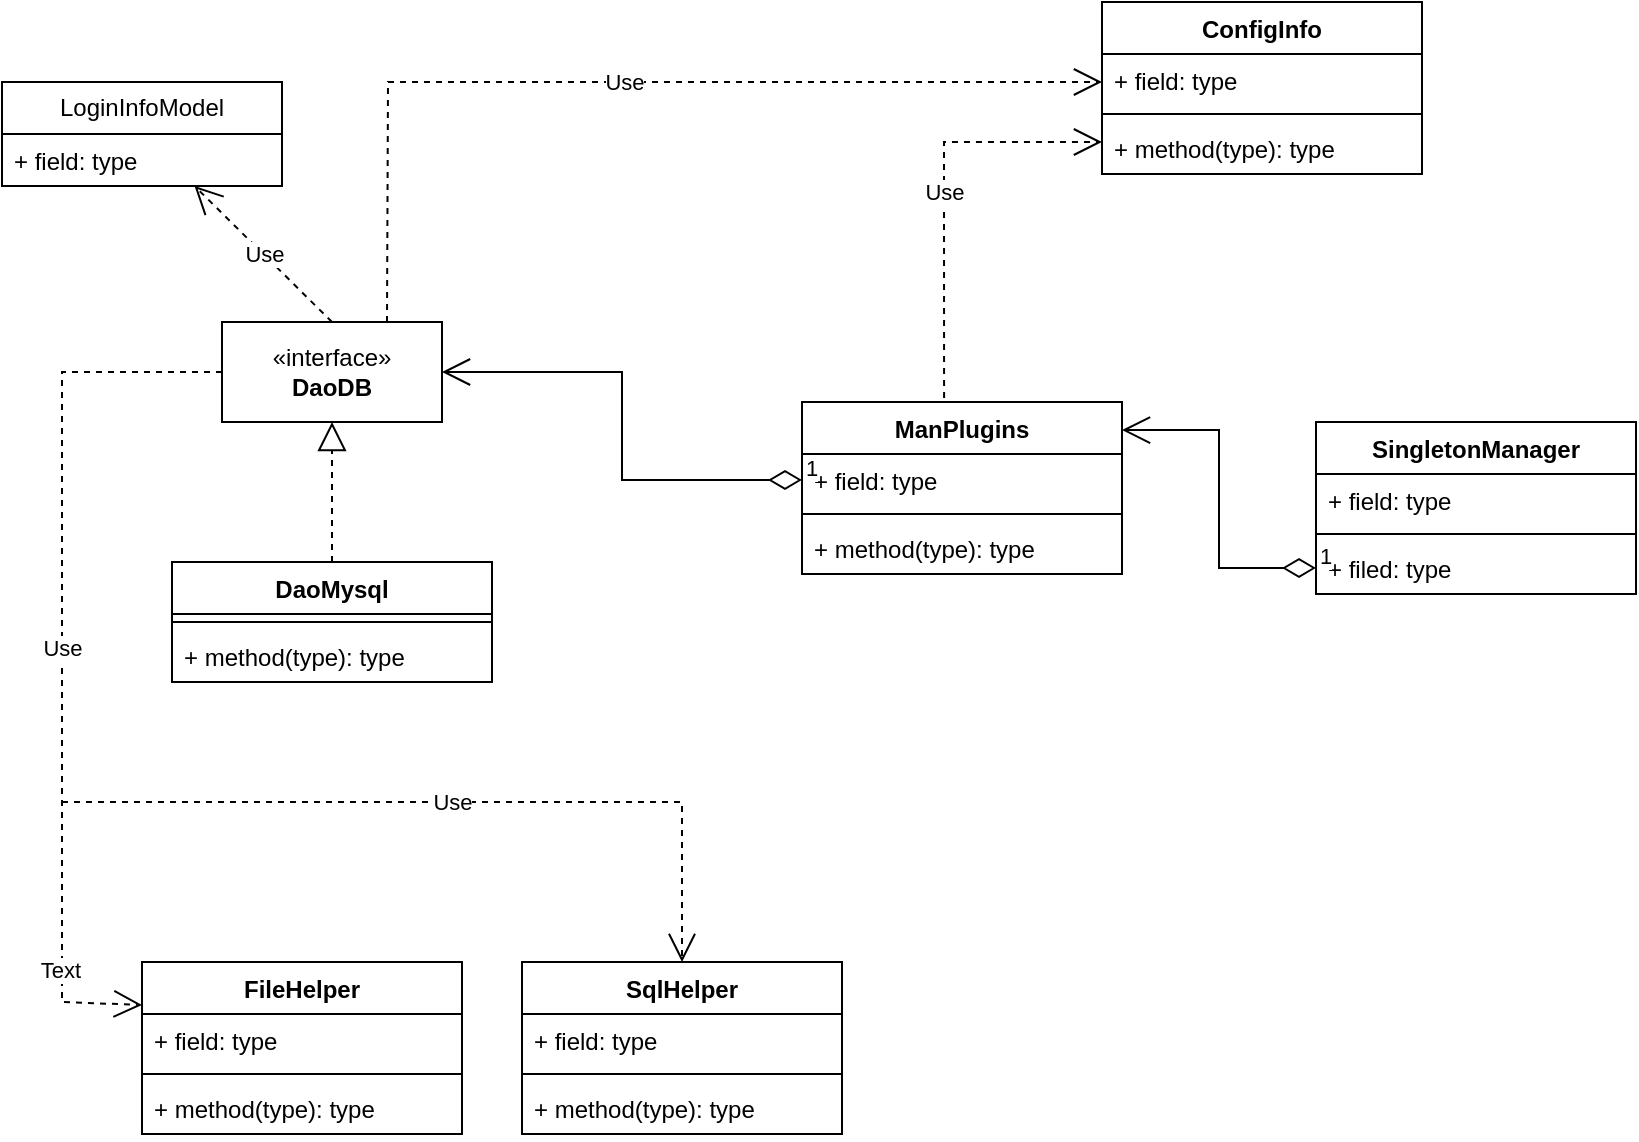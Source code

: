 <mxfile version="24.5.3" type="github">
  <diagram id="C5RBs43oDa-KdzZeNtuy" name="Page-1">
    <mxGraphModel dx="1012" dy="671" grid="1" gridSize="10" guides="1" tooltips="1" connect="1" arrows="1" fold="1" page="1" pageScale="1" pageWidth="827" pageHeight="1169" math="0" shadow="0">
      <root>
        <mxCell id="WIyWlLk6GJQsqaUBKTNV-0" />
        <mxCell id="WIyWlLk6GJQsqaUBKTNV-1" parent="WIyWlLk6GJQsqaUBKTNV-0" />
        <mxCell id="FUvRuDuSsmwuIbtHVV3T-0" value="«interface»&lt;br&gt;&lt;b&gt;DaoDB&lt;/b&gt;" style="html=1;whiteSpace=wrap;" parent="WIyWlLk6GJQsqaUBKTNV-1" vertex="1">
          <mxGeometry x="120" y="160" width="110" height="50" as="geometry" />
        </mxCell>
        <mxCell id="FUvRuDuSsmwuIbtHVV3T-1" value="DaoMysql" style="swimlane;fontStyle=1;align=center;verticalAlign=top;childLayout=stackLayout;horizontal=1;startSize=26;horizontalStack=0;resizeParent=1;resizeParentMax=0;resizeLast=0;collapsible=1;marginBottom=0;whiteSpace=wrap;html=1;" parent="WIyWlLk6GJQsqaUBKTNV-1" vertex="1">
          <mxGeometry x="95" y="280" width="160" height="60" as="geometry" />
        </mxCell>
        <mxCell id="FUvRuDuSsmwuIbtHVV3T-3" value="" style="line;strokeWidth=1;fillColor=none;align=left;verticalAlign=middle;spacingTop=-1;spacingLeft=3;spacingRight=3;rotatable=0;labelPosition=right;points=[];portConstraint=eastwest;strokeColor=inherit;" parent="FUvRuDuSsmwuIbtHVV3T-1" vertex="1">
          <mxGeometry y="26" width="160" height="8" as="geometry" />
        </mxCell>
        <mxCell id="FUvRuDuSsmwuIbtHVV3T-4" value="+ method(type): type" style="text;strokeColor=none;fillColor=none;align=left;verticalAlign=top;spacingLeft=4;spacingRight=4;overflow=hidden;rotatable=0;points=[[0,0.5],[1,0.5]];portConstraint=eastwest;whiteSpace=wrap;html=1;" parent="FUvRuDuSsmwuIbtHVV3T-1" vertex="1">
          <mxGeometry y="34" width="160" height="26" as="geometry" />
        </mxCell>
        <mxCell id="FUvRuDuSsmwuIbtHVV3T-6" value="" style="endArrow=block;dashed=1;endFill=0;endSize=12;html=1;rounded=0;entryX=0.5;entryY=1;entryDx=0;entryDy=0;exitX=0.5;exitY=0;exitDx=0;exitDy=0;" parent="WIyWlLk6GJQsqaUBKTNV-1" source="FUvRuDuSsmwuIbtHVV3T-1" target="FUvRuDuSsmwuIbtHVV3T-0" edge="1">
          <mxGeometry width="160" relative="1" as="geometry">
            <mxPoint x="120" y="390" as="sourcePoint" />
            <mxPoint x="-20" y="390" as="targetPoint" />
          </mxGeometry>
        </mxCell>
        <mxCell id="FUvRuDuSsmwuIbtHVV3T-7" value="LoginInfoModel" style="swimlane;fontStyle=0;childLayout=stackLayout;horizontal=1;startSize=26;fillColor=none;horizontalStack=0;resizeParent=1;resizeParentMax=0;resizeLast=0;collapsible=1;marginBottom=0;whiteSpace=wrap;html=1;" parent="WIyWlLk6GJQsqaUBKTNV-1" vertex="1">
          <mxGeometry x="10" y="40" width="140" height="52" as="geometry" />
        </mxCell>
        <mxCell id="FUvRuDuSsmwuIbtHVV3T-10" value="+ field: type" style="text;strokeColor=none;fillColor=none;align=left;verticalAlign=top;spacingLeft=4;spacingRight=4;overflow=hidden;rotatable=0;points=[[0,0.5],[1,0.5]];portConstraint=eastwest;whiteSpace=wrap;html=1;" parent="FUvRuDuSsmwuIbtHVV3T-7" vertex="1">
          <mxGeometry y="26" width="140" height="26" as="geometry" />
        </mxCell>
        <mxCell id="FUvRuDuSsmwuIbtHVV3T-11" value="Use" style="endArrow=open;endSize=12;dashed=1;html=1;rounded=0;exitX=0.5;exitY=0;exitDx=0;exitDy=0;" parent="WIyWlLk6GJQsqaUBKTNV-1" source="FUvRuDuSsmwuIbtHVV3T-0" target="FUvRuDuSsmwuIbtHVV3T-7" edge="1">
          <mxGeometry width="160" relative="1" as="geometry">
            <mxPoint x="230" y="120" as="sourcePoint" />
            <mxPoint x="390" y="120" as="targetPoint" />
          </mxGeometry>
        </mxCell>
        <mxCell id="FUvRuDuSsmwuIbtHVV3T-17" value="ManPlugins&lt;div&gt;&lt;br&gt;&lt;/div&gt;" style="swimlane;fontStyle=1;align=center;verticalAlign=top;childLayout=stackLayout;horizontal=1;startSize=26;horizontalStack=0;resizeParent=1;resizeParentMax=0;resizeLast=0;collapsible=1;marginBottom=0;whiteSpace=wrap;html=1;" parent="WIyWlLk6GJQsqaUBKTNV-1" vertex="1">
          <mxGeometry x="410" y="200" width="160" height="86" as="geometry" />
        </mxCell>
        <mxCell id="FUvRuDuSsmwuIbtHVV3T-18" value="+ field: type" style="text;strokeColor=none;fillColor=none;align=left;verticalAlign=top;spacingLeft=4;spacingRight=4;overflow=hidden;rotatable=0;points=[[0,0.5],[1,0.5]];portConstraint=eastwest;whiteSpace=wrap;html=1;" parent="FUvRuDuSsmwuIbtHVV3T-17" vertex="1">
          <mxGeometry y="26" width="160" height="26" as="geometry" />
        </mxCell>
        <mxCell id="FUvRuDuSsmwuIbtHVV3T-19" value="" style="line;strokeWidth=1;fillColor=none;align=left;verticalAlign=middle;spacingTop=-1;spacingLeft=3;spacingRight=3;rotatable=0;labelPosition=right;points=[];portConstraint=eastwest;strokeColor=inherit;" parent="FUvRuDuSsmwuIbtHVV3T-17" vertex="1">
          <mxGeometry y="52" width="160" height="8" as="geometry" />
        </mxCell>
        <mxCell id="FUvRuDuSsmwuIbtHVV3T-20" value="+ method(type): type" style="text;strokeColor=none;fillColor=none;align=left;verticalAlign=top;spacingLeft=4;spacingRight=4;overflow=hidden;rotatable=0;points=[[0,0.5],[1,0.5]];portConstraint=eastwest;whiteSpace=wrap;html=1;" parent="FUvRuDuSsmwuIbtHVV3T-17" vertex="1">
          <mxGeometry y="60" width="160" height="26" as="geometry" />
        </mxCell>
        <mxCell id="FUvRuDuSsmwuIbtHVV3T-22" value="SingletonManager&lt;div&gt;&lt;br&gt;&lt;/div&gt;" style="swimlane;fontStyle=1;align=center;verticalAlign=top;childLayout=stackLayout;horizontal=1;startSize=26;horizontalStack=0;resizeParent=1;resizeParentMax=0;resizeLast=0;collapsible=1;marginBottom=0;whiteSpace=wrap;html=1;" parent="WIyWlLk6GJQsqaUBKTNV-1" vertex="1">
          <mxGeometry x="667" y="210" width="160" height="86" as="geometry" />
        </mxCell>
        <mxCell id="FUvRuDuSsmwuIbtHVV3T-23" value="+ field: type" style="text;strokeColor=none;fillColor=none;align=left;verticalAlign=top;spacingLeft=4;spacingRight=4;overflow=hidden;rotatable=0;points=[[0,0.5],[1,0.5]];portConstraint=eastwest;whiteSpace=wrap;html=1;" parent="FUvRuDuSsmwuIbtHVV3T-22" vertex="1">
          <mxGeometry y="26" width="160" height="26" as="geometry" />
        </mxCell>
        <mxCell id="FUvRuDuSsmwuIbtHVV3T-24" value="" style="line;strokeWidth=1;fillColor=none;align=left;verticalAlign=middle;spacingTop=-1;spacingLeft=3;spacingRight=3;rotatable=0;labelPosition=right;points=[];portConstraint=eastwest;strokeColor=inherit;" parent="FUvRuDuSsmwuIbtHVV3T-22" vertex="1">
          <mxGeometry y="52" width="160" height="8" as="geometry" />
        </mxCell>
        <mxCell id="FUvRuDuSsmwuIbtHVV3T-25" value="+ filed: type" style="text;strokeColor=none;fillColor=none;align=left;verticalAlign=top;spacingLeft=4;spacingRight=4;overflow=hidden;rotatable=0;points=[[0,0.5],[1,0.5]];portConstraint=eastwest;whiteSpace=wrap;html=1;" parent="FUvRuDuSsmwuIbtHVV3T-22" vertex="1">
          <mxGeometry y="60" width="160" height="26" as="geometry" />
        </mxCell>
        <mxCell id="FUvRuDuSsmwuIbtHVV3T-27" value="1" style="endArrow=open;html=1;endSize=12;startArrow=diamondThin;startSize=14;startFill=0;edgeStyle=orthogonalEdgeStyle;align=left;verticalAlign=bottom;rounded=0;entryX=1;entryY=0.163;entryDx=0;entryDy=0;entryPerimeter=0;exitX=0;exitY=0.5;exitDx=0;exitDy=0;" parent="WIyWlLk6GJQsqaUBKTNV-1" source="FUvRuDuSsmwuIbtHVV3T-25" target="FUvRuDuSsmwuIbtHVV3T-17" edge="1">
          <mxGeometry x="-1" y="3" relative="1" as="geometry">
            <mxPoint x="600" y="270" as="sourcePoint" />
            <mxPoint x="780" y="330" as="targetPoint" />
          </mxGeometry>
        </mxCell>
        <mxCell id="FUvRuDuSsmwuIbtHVV3T-28" value="FileHelper" style="swimlane;fontStyle=1;align=center;verticalAlign=top;childLayout=stackLayout;horizontal=1;startSize=26;horizontalStack=0;resizeParent=1;resizeParentMax=0;resizeLast=0;collapsible=1;marginBottom=0;whiteSpace=wrap;html=1;" parent="WIyWlLk6GJQsqaUBKTNV-1" vertex="1">
          <mxGeometry x="80" y="480" width="160" height="86" as="geometry" />
        </mxCell>
        <mxCell id="FUvRuDuSsmwuIbtHVV3T-29" value="+ field: type" style="text;strokeColor=none;fillColor=none;align=left;verticalAlign=top;spacingLeft=4;spacingRight=4;overflow=hidden;rotatable=0;points=[[0,0.5],[1,0.5]];portConstraint=eastwest;whiteSpace=wrap;html=1;" parent="FUvRuDuSsmwuIbtHVV3T-28" vertex="1">
          <mxGeometry y="26" width="160" height="26" as="geometry" />
        </mxCell>
        <mxCell id="FUvRuDuSsmwuIbtHVV3T-30" value="" style="line;strokeWidth=1;fillColor=none;align=left;verticalAlign=middle;spacingTop=-1;spacingLeft=3;spacingRight=3;rotatable=0;labelPosition=right;points=[];portConstraint=eastwest;strokeColor=inherit;" parent="FUvRuDuSsmwuIbtHVV3T-28" vertex="1">
          <mxGeometry y="52" width="160" height="8" as="geometry" />
        </mxCell>
        <mxCell id="FUvRuDuSsmwuIbtHVV3T-31" value="+ method(type): type" style="text;strokeColor=none;fillColor=none;align=left;verticalAlign=top;spacingLeft=4;spacingRight=4;overflow=hidden;rotatable=0;points=[[0,0.5],[1,0.5]];portConstraint=eastwest;whiteSpace=wrap;html=1;" parent="FUvRuDuSsmwuIbtHVV3T-28" vertex="1">
          <mxGeometry y="60" width="160" height="26" as="geometry" />
        </mxCell>
        <mxCell id="FUvRuDuSsmwuIbtHVV3T-33" value="SqlHelper" style="swimlane;fontStyle=1;align=center;verticalAlign=top;childLayout=stackLayout;horizontal=1;startSize=26;horizontalStack=0;resizeParent=1;resizeParentMax=0;resizeLast=0;collapsible=1;marginBottom=0;whiteSpace=wrap;html=1;" parent="WIyWlLk6GJQsqaUBKTNV-1" vertex="1">
          <mxGeometry x="270" y="480" width="160" height="86" as="geometry" />
        </mxCell>
        <mxCell id="FUvRuDuSsmwuIbtHVV3T-34" value="+ field: type" style="text;strokeColor=none;fillColor=none;align=left;verticalAlign=top;spacingLeft=4;spacingRight=4;overflow=hidden;rotatable=0;points=[[0,0.5],[1,0.5]];portConstraint=eastwest;whiteSpace=wrap;html=1;" parent="FUvRuDuSsmwuIbtHVV3T-33" vertex="1">
          <mxGeometry y="26" width="160" height="26" as="geometry" />
        </mxCell>
        <mxCell id="FUvRuDuSsmwuIbtHVV3T-35" value="" style="line;strokeWidth=1;fillColor=none;align=left;verticalAlign=middle;spacingTop=-1;spacingLeft=3;spacingRight=3;rotatable=0;labelPosition=right;points=[];portConstraint=eastwest;strokeColor=inherit;" parent="FUvRuDuSsmwuIbtHVV3T-33" vertex="1">
          <mxGeometry y="52" width="160" height="8" as="geometry" />
        </mxCell>
        <mxCell id="FUvRuDuSsmwuIbtHVV3T-36" value="+ method(type): type" style="text;strokeColor=none;fillColor=none;align=left;verticalAlign=top;spacingLeft=4;spacingRight=4;overflow=hidden;rotatable=0;points=[[0,0.5],[1,0.5]];portConstraint=eastwest;whiteSpace=wrap;html=1;" parent="FUvRuDuSsmwuIbtHVV3T-33" vertex="1">
          <mxGeometry y="60" width="160" height="26" as="geometry" />
        </mxCell>
        <mxCell id="FUvRuDuSsmwuIbtHVV3T-37" value="Use" style="endArrow=open;endSize=12;dashed=1;html=1;rounded=0;exitX=0;exitY=0.5;exitDx=0;exitDy=0;entryX=0;entryY=0.25;entryDx=0;entryDy=0;" parent="WIyWlLk6GJQsqaUBKTNV-1" source="FUvRuDuSsmwuIbtHVV3T-0" target="FUvRuDuSsmwuIbtHVV3T-28" edge="1">
          <mxGeometry width="160" relative="1" as="geometry">
            <mxPoint x="110" y="410" as="sourcePoint" />
            <mxPoint x="40" y="530" as="targetPoint" />
            <Array as="points">
              <mxPoint x="40" y="185" />
              <mxPoint x="40" y="500" />
            </Array>
          </mxGeometry>
        </mxCell>
        <mxCell id="FUvRuDuSsmwuIbtHVV3T-38" value="Text" style="edgeLabel;html=1;align=center;verticalAlign=middle;resizable=0;points=[];" parent="FUvRuDuSsmwuIbtHVV3T-37" vertex="1" connectable="0">
          <mxGeometry x="0.743" y="-1" relative="1" as="geometry">
            <mxPoint as="offset" />
          </mxGeometry>
        </mxCell>
        <mxCell id="FUvRuDuSsmwuIbtHVV3T-40" value="Use" style="endArrow=open;endSize=12;dashed=1;html=1;rounded=0;entryX=0.5;entryY=0;entryDx=0;entryDy=0;" parent="WIyWlLk6GJQsqaUBKTNV-1" target="FUvRuDuSsmwuIbtHVV3T-33" edge="1">
          <mxGeometry width="160" relative="1" as="geometry">
            <mxPoint x="40" y="400" as="sourcePoint" />
            <mxPoint x="360" y="400" as="targetPoint" />
            <Array as="points">
              <mxPoint x="350" y="400" />
            </Array>
          </mxGeometry>
        </mxCell>
        <mxCell id="JcCuCVBDQ1nhcZbeCSK--0" value="1" style="endArrow=open;html=1;endSize=12;startArrow=diamondThin;startSize=14;startFill=0;edgeStyle=orthogonalEdgeStyle;align=left;verticalAlign=bottom;rounded=0;exitX=0;exitY=0.5;exitDx=0;exitDy=0;entryX=1;entryY=0.5;entryDx=0;entryDy=0;" edge="1" parent="WIyWlLk6GJQsqaUBKTNV-1" source="FUvRuDuSsmwuIbtHVV3T-18" target="FUvRuDuSsmwuIbtHVV3T-0">
          <mxGeometry x="-1" y="3" relative="1" as="geometry">
            <mxPoint x="380" y="190" as="sourcePoint" />
            <mxPoint x="540" y="190" as="targetPoint" />
          </mxGeometry>
        </mxCell>
        <mxCell id="JcCuCVBDQ1nhcZbeCSK--1" value="ConfigInfo&lt;div&gt;&lt;br&gt;&lt;/div&gt;" style="swimlane;fontStyle=1;align=center;verticalAlign=top;childLayout=stackLayout;horizontal=1;startSize=26;horizontalStack=0;resizeParent=1;resizeParentMax=0;resizeLast=0;collapsible=1;marginBottom=0;whiteSpace=wrap;html=1;" vertex="1" parent="WIyWlLk6GJQsqaUBKTNV-1">
          <mxGeometry x="560" width="160" height="86" as="geometry" />
        </mxCell>
        <mxCell id="JcCuCVBDQ1nhcZbeCSK--2" value="+ field: type" style="text;strokeColor=none;fillColor=none;align=left;verticalAlign=top;spacingLeft=4;spacingRight=4;overflow=hidden;rotatable=0;points=[[0,0.5],[1,0.5]];portConstraint=eastwest;whiteSpace=wrap;html=1;" vertex="1" parent="JcCuCVBDQ1nhcZbeCSK--1">
          <mxGeometry y="26" width="160" height="26" as="geometry" />
        </mxCell>
        <mxCell id="JcCuCVBDQ1nhcZbeCSK--3" value="" style="line;strokeWidth=1;fillColor=none;align=left;verticalAlign=middle;spacingTop=-1;spacingLeft=3;spacingRight=3;rotatable=0;labelPosition=right;points=[];portConstraint=eastwest;strokeColor=inherit;" vertex="1" parent="JcCuCVBDQ1nhcZbeCSK--1">
          <mxGeometry y="52" width="160" height="8" as="geometry" />
        </mxCell>
        <mxCell id="JcCuCVBDQ1nhcZbeCSK--4" value="+ method(type): type" style="text;strokeColor=none;fillColor=none;align=left;verticalAlign=top;spacingLeft=4;spacingRight=4;overflow=hidden;rotatable=0;points=[[0,0.5],[1,0.5]];portConstraint=eastwest;whiteSpace=wrap;html=1;" vertex="1" parent="JcCuCVBDQ1nhcZbeCSK--1">
          <mxGeometry y="60" width="160" height="26" as="geometry" />
        </mxCell>
        <mxCell id="JcCuCVBDQ1nhcZbeCSK--5" value="Use" style="endArrow=open;endSize=12;dashed=1;html=1;rounded=0;exitX=0.75;exitY=0;exitDx=0;exitDy=0;" edge="1" parent="WIyWlLk6GJQsqaUBKTNV-1" source="FUvRuDuSsmwuIbtHVV3T-0">
          <mxGeometry width="160" relative="1" as="geometry">
            <mxPoint x="400" y="40" as="sourcePoint" />
            <mxPoint x="560" y="40" as="targetPoint" />
            <Array as="points">
              <mxPoint x="203" y="40" />
            </Array>
          </mxGeometry>
        </mxCell>
        <mxCell id="JcCuCVBDQ1nhcZbeCSK--6" value="Use" style="endArrow=open;endSize=12;dashed=1;html=1;rounded=0;exitX=0.444;exitY=-0.023;exitDx=0;exitDy=0;exitPerimeter=0;" edge="1" parent="WIyWlLk6GJQsqaUBKTNV-1" source="FUvRuDuSsmwuIbtHVV3T-17">
          <mxGeometry width="160" relative="1" as="geometry">
            <mxPoint x="400" y="70" as="sourcePoint" />
            <mxPoint x="560" y="70" as="targetPoint" />
            <Array as="points">
              <mxPoint x="481" y="70" />
            </Array>
          </mxGeometry>
        </mxCell>
      </root>
    </mxGraphModel>
  </diagram>
</mxfile>
